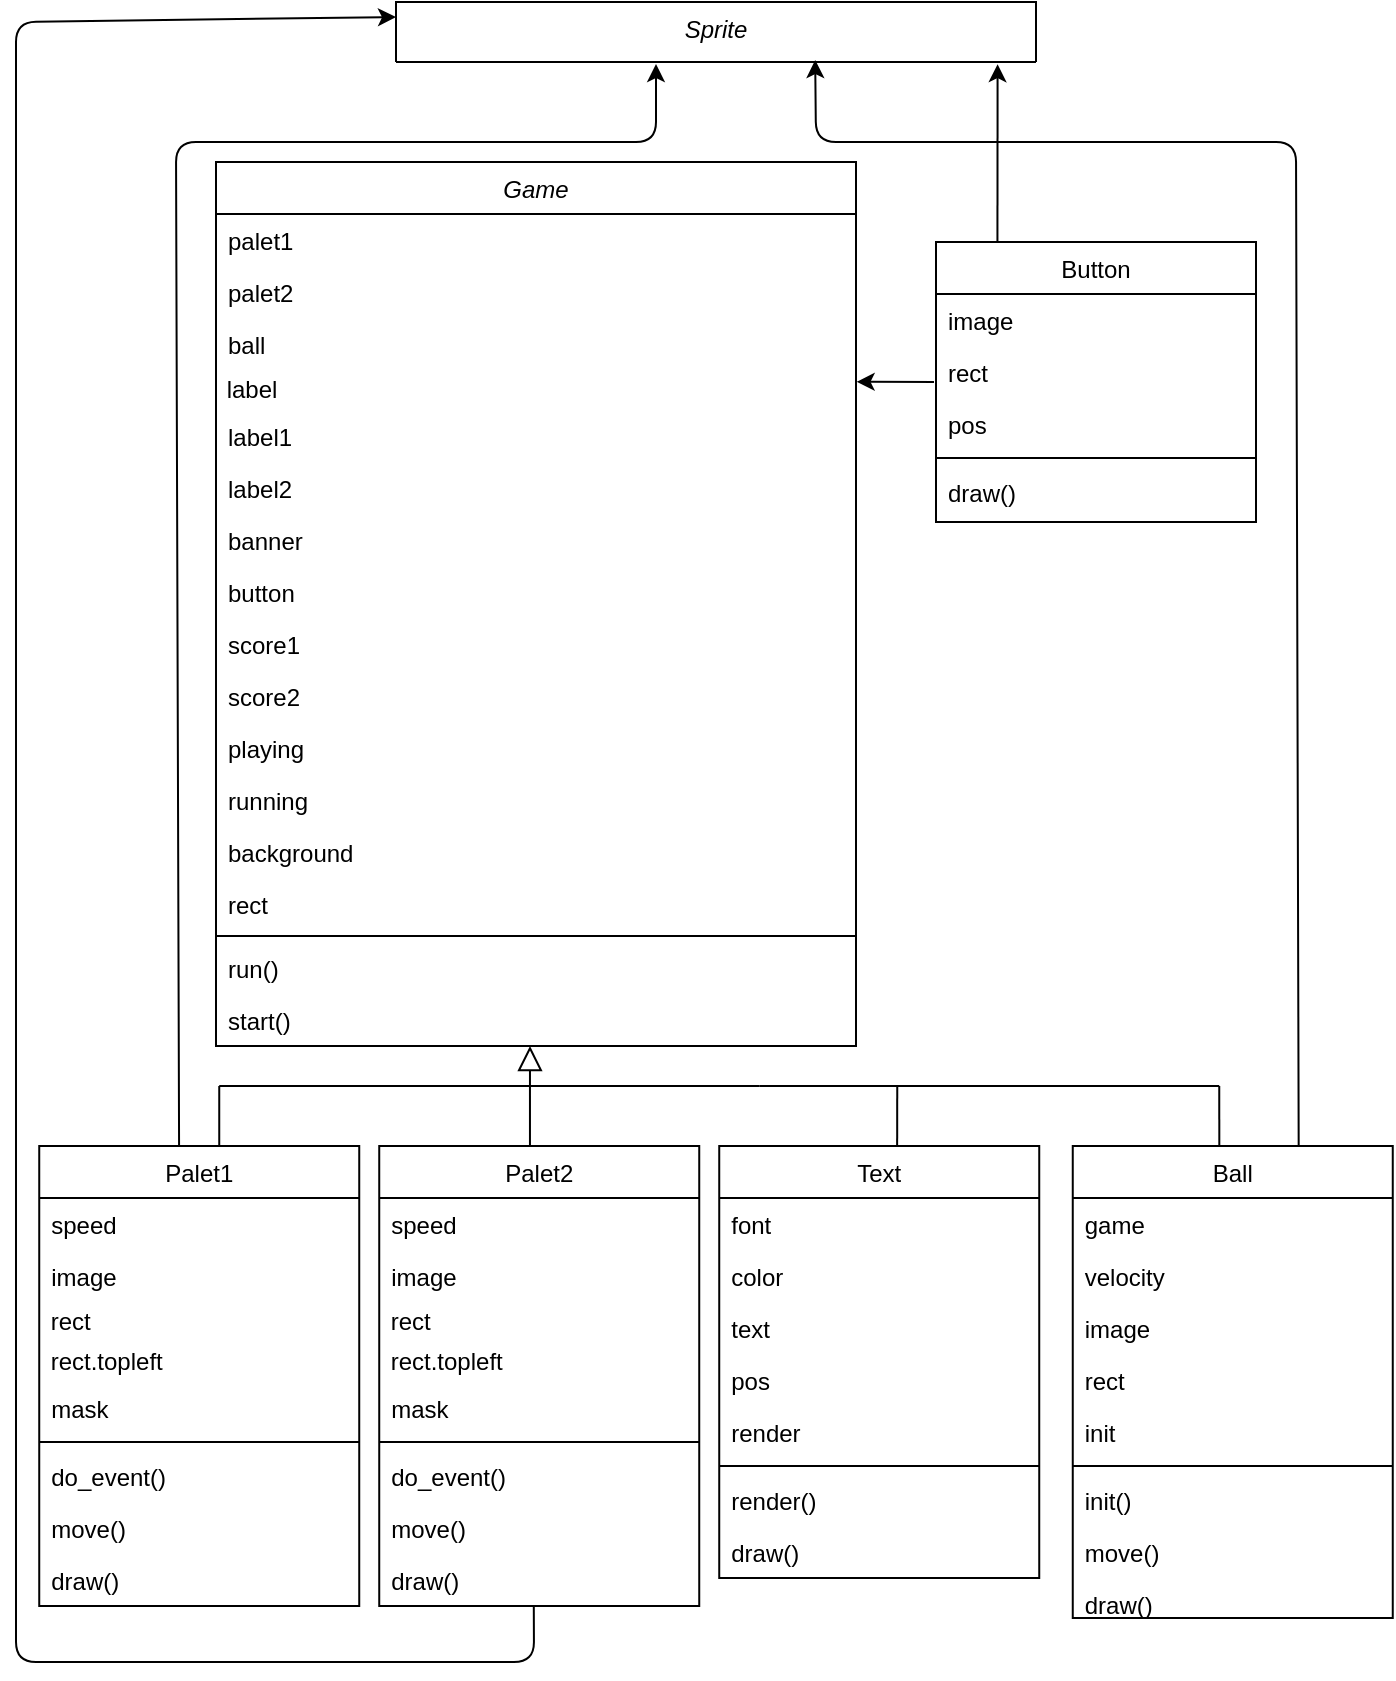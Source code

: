 <mxfile version="14.7.7" type="github">
  <diagram id="C5RBs43oDa-KdzZeNtuy" name="Page-1">
    <mxGraphModel dx="378" dy="225" grid="1" gridSize="10" guides="1" tooltips="1" connect="1" arrows="1" fold="1" page="1" pageScale="1" pageWidth="827" pageHeight="1169" math="0" shadow="0">
      <root>
        <mxCell id="WIyWlLk6GJQsqaUBKTNV-0" />
        <mxCell id="WIyWlLk6GJQsqaUBKTNV-1" parent="WIyWlLk6GJQsqaUBKTNV-0" />
        <mxCell id="zkfFHV4jXpPFQw0GAbJ--0" value="Game" style="swimlane;fontStyle=2;align=center;verticalAlign=top;childLayout=stackLayout;horizontal=1;startSize=26;horizontalStack=0;resizeParent=1;resizeLast=0;collapsible=1;marginBottom=0;rounded=0;shadow=0;strokeWidth=1;" parent="WIyWlLk6GJQsqaUBKTNV-1" vertex="1">
          <mxGeometry x="169" y="150" width="320" height="442" as="geometry">
            <mxRectangle x="230" y="140" width="160" height="26" as="alternateBounds" />
          </mxGeometry>
        </mxCell>
        <mxCell id="zkfFHV4jXpPFQw0GAbJ--1" value="palet1" style="text;align=left;verticalAlign=top;spacingLeft=4;spacingRight=4;overflow=hidden;rotatable=0;points=[[0,0.5],[1,0.5]];portConstraint=eastwest;" parent="zkfFHV4jXpPFQw0GAbJ--0" vertex="1">
          <mxGeometry y="26" width="320" height="26" as="geometry" />
        </mxCell>
        <mxCell id="zkfFHV4jXpPFQw0GAbJ--2" value="palet2" style="text;align=left;verticalAlign=top;spacingLeft=4;spacingRight=4;overflow=hidden;rotatable=0;points=[[0,0.5],[1,0.5]];portConstraint=eastwest;rounded=0;shadow=0;html=0;" parent="zkfFHV4jXpPFQw0GAbJ--0" vertex="1">
          <mxGeometry y="52" width="320" height="26" as="geometry" />
        </mxCell>
        <mxCell id="zkfFHV4jXpPFQw0GAbJ--3" value="ball" style="text;align=left;verticalAlign=top;spacingLeft=4;spacingRight=4;overflow=hidden;rotatable=0;points=[[0,0.5],[1,0.5]];portConstraint=eastwest;rounded=0;shadow=0;html=0;" parent="zkfFHV4jXpPFQw0GAbJ--0" vertex="1">
          <mxGeometry y="78" width="320" height="26" as="geometry" />
        </mxCell>
        <mxCell id="FxYU2R5q0X5OY0F1H_nT-3" value="&amp;nbsp;label" style="text;html=1;resizable=0;autosize=1;align=left;verticalAlign=middle;points=[];fillColor=none;strokeColor=none;rounded=0;" parent="zkfFHV4jXpPFQw0GAbJ--0" vertex="1">
          <mxGeometry y="104" width="320" height="20" as="geometry" />
        </mxCell>
        <mxCell id="YwGCi6HU_Vbj4_r8sXt6-14" value="label1" style="text;align=left;verticalAlign=top;spacingLeft=4;spacingRight=4;overflow=hidden;rotatable=0;points=[[0,0.5],[1,0.5]];portConstraint=eastwest;rounded=0;shadow=0;html=0;" parent="zkfFHV4jXpPFQw0GAbJ--0" vertex="1">
          <mxGeometry y="124" width="320" height="26" as="geometry" />
        </mxCell>
        <mxCell id="YwGCi6HU_Vbj4_r8sXt6-15" value="label2" style="text;align=left;verticalAlign=top;spacingLeft=4;spacingRight=4;overflow=hidden;rotatable=0;points=[[0,0.5],[1,0.5]];portConstraint=eastwest;rounded=0;shadow=0;html=0;" parent="zkfFHV4jXpPFQw0GAbJ--0" vertex="1">
          <mxGeometry y="150" width="320" height="26" as="geometry" />
        </mxCell>
        <mxCell id="YwGCi6HU_Vbj4_r8sXt6-16" value="banner" style="text;align=left;verticalAlign=top;spacingLeft=4;spacingRight=4;overflow=hidden;rotatable=0;points=[[0,0.5],[1,0.5]];portConstraint=eastwest;rounded=0;shadow=0;html=0;" parent="zkfFHV4jXpPFQw0GAbJ--0" vertex="1">
          <mxGeometry y="176" width="320" height="26" as="geometry" />
        </mxCell>
        <mxCell id="YwGCi6HU_Vbj4_r8sXt6-17" value="button" style="text;align=left;verticalAlign=top;spacingLeft=4;spacingRight=4;overflow=hidden;rotatable=0;points=[[0,0.5],[1,0.5]];portConstraint=eastwest;rounded=0;shadow=0;html=0;" parent="zkfFHV4jXpPFQw0GAbJ--0" vertex="1">
          <mxGeometry y="202" width="320" height="26" as="geometry" />
        </mxCell>
        <mxCell id="YwGCi6HU_Vbj4_r8sXt6-18" value="score1" style="text;align=left;verticalAlign=top;spacingLeft=4;spacingRight=4;overflow=hidden;rotatable=0;points=[[0,0.5],[1,0.5]];portConstraint=eastwest;rounded=0;shadow=0;html=0;" parent="zkfFHV4jXpPFQw0GAbJ--0" vertex="1">
          <mxGeometry y="228" width="320" height="26" as="geometry" />
        </mxCell>
        <mxCell id="YwGCi6HU_Vbj4_r8sXt6-19" value="score2" style="text;align=left;verticalAlign=top;spacingLeft=4;spacingRight=4;overflow=hidden;rotatable=0;points=[[0,0.5],[1,0.5]];portConstraint=eastwest;rounded=0;shadow=0;html=0;" parent="zkfFHV4jXpPFQw0GAbJ--0" vertex="1">
          <mxGeometry y="254" width="320" height="26" as="geometry" />
        </mxCell>
        <mxCell id="YwGCi6HU_Vbj4_r8sXt6-20" value="playing" style="text;align=left;verticalAlign=top;spacingLeft=4;spacingRight=4;overflow=hidden;rotatable=0;points=[[0,0.5],[1,0.5]];portConstraint=eastwest;rounded=0;shadow=0;html=0;" parent="zkfFHV4jXpPFQw0GAbJ--0" vertex="1">
          <mxGeometry y="280" width="320" height="26" as="geometry" />
        </mxCell>
        <mxCell id="YwGCi6HU_Vbj4_r8sXt6-21" value="running" style="text;align=left;verticalAlign=top;spacingLeft=4;spacingRight=4;overflow=hidden;rotatable=0;points=[[0,0.5],[1,0.5]];portConstraint=eastwest;rounded=0;shadow=0;html=0;" parent="zkfFHV4jXpPFQw0GAbJ--0" vertex="1">
          <mxGeometry y="306" width="320" height="26" as="geometry" />
        </mxCell>
        <mxCell id="YwGCi6HU_Vbj4_r8sXt6-22" value="background" style="text;align=left;verticalAlign=top;spacingLeft=4;spacingRight=4;overflow=hidden;rotatable=0;points=[[0,0.5],[1,0.5]];portConstraint=eastwest;rounded=0;shadow=0;html=0;" parent="zkfFHV4jXpPFQw0GAbJ--0" vertex="1">
          <mxGeometry y="332" width="320" height="26" as="geometry" />
        </mxCell>
        <mxCell id="YwGCi6HU_Vbj4_r8sXt6-23" value="rect" style="text;align=left;verticalAlign=top;spacingLeft=4;spacingRight=4;overflow=hidden;rotatable=0;points=[[0,0.5],[1,0.5]];portConstraint=eastwest;rounded=0;shadow=0;html=0;" parent="zkfFHV4jXpPFQw0GAbJ--0" vertex="1">
          <mxGeometry y="358" width="320" height="26" as="geometry" />
        </mxCell>
        <mxCell id="zkfFHV4jXpPFQw0GAbJ--4" value="" style="line;html=1;strokeWidth=1;align=left;verticalAlign=middle;spacingTop=-1;spacingLeft=3;spacingRight=3;rotatable=0;labelPosition=right;points=[];portConstraint=eastwest;" parent="zkfFHV4jXpPFQw0GAbJ--0" vertex="1">
          <mxGeometry y="384" width="320" height="6" as="geometry" />
        </mxCell>
        <mxCell id="YwGCi6HU_Vbj4_r8sXt6-24" value="run()" style="text;align=left;verticalAlign=top;spacingLeft=4;spacingRight=4;overflow=hidden;rotatable=0;points=[[0,0.5],[1,0.5]];portConstraint=eastwest;rounded=0;shadow=0;html=0;" parent="zkfFHV4jXpPFQw0GAbJ--0" vertex="1">
          <mxGeometry y="390" width="320" height="26" as="geometry" />
        </mxCell>
        <mxCell id="YwGCi6HU_Vbj4_r8sXt6-25" value="start()" style="text;align=left;verticalAlign=top;spacingLeft=4;spacingRight=4;overflow=hidden;rotatable=0;points=[[0,0.5],[1,0.5]];portConstraint=eastwest;rounded=0;shadow=0;html=0;" parent="zkfFHV4jXpPFQw0GAbJ--0" vertex="1">
          <mxGeometry y="416" width="320" height="26" as="geometry" />
        </mxCell>
        <mxCell id="zkfFHV4jXpPFQw0GAbJ--6" value="Palet1" style="swimlane;fontStyle=0;align=center;verticalAlign=top;childLayout=stackLayout;horizontal=1;startSize=26;horizontalStack=0;resizeParent=1;resizeLast=0;collapsible=1;marginBottom=0;rounded=0;shadow=0;strokeWidth=1;" parent="WIyWlLk6GJQsqaUBKTNV-1" vertex="1">
          <mxGeometry x="80.62" y="642" width="160" height="230" as="geometry">
            <mxRectangle x="130" y="380" width="160" height="26" as="alternateBounds" />
          </mxGeometry>
        </mxCell>
        <mxCell id="zkfFHV4jXpPFQw0GAbJ--7" value="speed" style="text;align=left;verticalAlign=top;spacingLeft=4;spacingRight=4;overflow=hidden;rotatable=0;points=[[0,0.5],[1,0.5]];portConstraint=eastwest;" parent="zkfFHV4jXpPFQw0GAbJ--6" vertex="1">
          <mxGeometry y="26" width="160" height="26" as="geometry" />
        </mxCell>
        <mxCell id="zkfFHV4jXpPFQw0GAbJ--8" value="image" style="text;align=left;verticalAlign=top;spacingLeft=4;spacingRight=4;overflow=hidden;rotatable=0;points=[[0,0.5],[1,0.5]];portConstraint=eastwest;rounded=0;shadow=0;html=0;" parent="zkfFHV4jXpPFQw0GAbJ--6" vertex="1">
          <mxGeometry y="52" width="160" height="26" as="geometry" />
        </mxCell>
        <mxCell id="FxYU2R5q0X5OY0F1H_nT-24" value="&amp;nbsp;rect" style="text;html=1;strokeColor=none;fillColor=none;align=left;verticalAlign=middle;whiteSpace=wrap;rounded=0;" parent="zkfFHV4jXpPFQw0GAbJ--6" vertex="1">
          <mxGeometry y="78" width="160" height="20" as="geometry" />
        </mxCell>
        <mxCell id="FxYU2R5q0X5OY0F1H_nT-25" value="&amp;nbsp;rect.topleft" style="text;html=1;strokeColor=none;fillColor=none;align=left;verticalAlign=middle;whiteSpace=wrap;rounded=0;" parent="zkfFHV4jXpPFQw0GAbJ--6" vertex="1">
          <mxGeometry y="98" width="160" height="20" as="geometry" />
        </mxCell>
        <mxCell id="_MRsbB2rEK3U9OFxEkzx-17" value="mask" style="text;align=left;verticalAlign=top;spacingLeft=4;spacingRight=4;overflow=hidden;rotatable=0;points=[[0,0.5],[1,0.5]];portConstraint=eastwest;rounded=0;shadow=0;html=0;" parent="zkfFHV4jXpPFQw0GAbJ--6" vertex="1">
          <mxGeometry y="118" width="160" height="26" as="geometry" />
        </mxCell>
        <mxCell id="zkfFHV4jXpPFQw0GAbJ--9" value="" style="line;html=1;strokeWidth=1;align=left;verticalAlign=middle;spacingTop=-1;spacingLeft=3;spacingRight=3;rotatable=0;labelPosition=right;points=[];portConstraint=eastwest;" parent="zkfFHV4jXpPFQw0GAbJ--6" vertex="1">
          <mxGeometry y="144" width="160" height="8" as="geometry" />
        </mxCell>
        <mxCell id="YwGCi6HU_Vbj4_r8sXt6-11" value="do_event()" style="text;align=left;verticalAlign=top;spacingLeft=4;spacingRight=4;overflow=hidden;rotatable=0;points=[[0,0.5],[1,0.5]];portConstraint=eastwest;fontStyle=0" parent="zkfFHV4jXpPFQw0GAbJ--6" vertex="1">
          <mxGeometry y="152" width="160" height="26" as="geometry" />
        </mxCell>
        <mxCell id="zkfFHV4jXpPFQw0GAbJ--10" value="move()" style="text;align=left;verticalAlign=top;spacingLeft=4;spacingRight=4;overflow=hidden;rotatable=0;points=[[0,0.5],[1,0.5]];portConstraint=eastwest;fontStyle=0" parent="zkfFHV4jXpPFQw0GAbJ--6" vertex="1">
          <mxGeometry y="178" width="160" height="26" as="geometry" />
        </mxCell>
        <mxCell id="_MRsbB2rEK3U9OFxEkzx-7" value="draw()" style="text;align=left;verticalAlign=top;spacingLeft=4;spacingRight=4;overflow=hidden;rotatable=0;points=[[0,0.5],[1,0.5]];portConstraint=eastwest;fontStyle=0" parent="zkfFHV4jXpPFQw0GAbJ--6" vertex="1">
          <mxGeometry y="204" width="160" height="26" as="geometry" />
        </mxCell>
        <mxCell id="zkfFHV4jXpPFQw0GAbJ--16" value="" style="endArrow=block;endSize=10;endFill=0;shadow=0;strokeWidth=1;rounded=0;edgeStyle=elbowEdgeStyle;elbow=vertical;exitX=0.471;exitY=0;exitDx=0;exitDy=0;exitPerimeter=0;" parent="WIyWlLk6GJQsqaUBKTNV-1" source="FxYU2R5q0X5OY0F1H_nT-26" edge="1">
          <mxGeometry width="160" relative="1" as="geometry">
            <mxPoint x="326" y="640" as="sourcePoint" />
            <mxPoint x="326" y="592" as="targetPoint" />
          </mxGeometry>
        </mxCell>
        <mxCell id="zkfFHV4jXpPFQw0GAbJ--17" value="Ball" style="swimlane;fontStyle=0;align=center;verticalAlign=top;childLayout=stackLayout;horizontal=1;startSize=26;horizontalStack=0;resizeParent=1;resizeLast=0;collapsible=1;marginBottom=0;rounded=0;shadow=0;strokeWidth=1;" parent="WIyWlLk6GJQsqaUBKTNV-1" vertex="1">
          <mxGeometry x="597.38" y="642" width="160" height="236" as="geometry">
            <mxRectangle x="550" y="140" width="160" height="26" as="alternateBounds" />
          </mxGeometry>
        </mxCell>
        <mxCell id="_MRsbB2rEK3U9OFxEkzx-15" value="game" style="text;align=left;verticalAlign=top;spacingLeft=4;spacingRight=4;overflow=hidden;rotatable=0;points=[[0,0.5],[1,0.5]];portConstraint=eastwest;rounded=0;shadow=0;html=0;" parent="zkfFHV4jXpPFQw0GAbJ--17" vertex="1">
          <mxGeometry y="26" width="160" height="26" as="geometry" />
        </mxCell>
        <mxCell id="zkfFHV4jXpPFQw0GAbJ--18" value="velocity" style="text;align=left;verticalAlign=top;spacingLeft=4;spacingRight=4;overflow=hidden;rotatable=0;points=[[0,0.5],[1,0.5]];portConstraint=eastwest;" parent="zkfFHV4jXpPFQw0GAbJ--17" vertex="1">
          <mxGeometry y="52" width="160" height="26" as="geometry" />
        </mxCell>
        <mxCell id="zkfFHV4jXpPFQw0GAbJ--19" value="image" style="text;align=left;verticalAlign=top;spacingLeft=4;spacingRight=4;overflow=hidden;rotatable=0;points=[[0,0.5],[1,0.5]];portConstraint=eastwest;rounded=0;shadow=0;html=0;" parent="zkfFHV4jXpPFQw0GAbJ--17" vertex="1">
          <mxGeometry y="78" width="160" height="26" as="geometry" />
        </mxCell>
        <mxCell id="zkfFHV4jXpPFQw0GAbJ--20" value="rect" style="text;align=left;verticalAlign=top;spacingLeft=4;spacingRight=4;overflow=hidden;rotatable=0;points=[[0,0.5],[1,0.5]];portConstraint=eastwest;rounded=0;shadow=0;html=0;" parent="zkfFHV4jXpPFQw0GAbJ--17" vertex="1">
          <mxGeometry y="104" width="160" height="26" as="geometry" />
        </mxCell>
        <mxCell id="zkfFHV4jXpPFQw0GAbJ--21" value="init" style="text;align=left;verticalAlign=top;spacingLeft=4;spacingRight=4;overflow=hidden;rotatable=0;points=[[0,0.5],[1,0.5]];portConstraint=eastwest;rounded=0;shadow=0;html=0;" parent="zkfFHV4jXpPFQw0GAbJ--17" vertex="1">
          <mxGeometry y="130" width="160" height="26" as="geometry" />
        </mxCell>
        <mxCell id="zkfFHV4jXpPFQw0GAbJ--23" value="" style="line;html=1;strokeWidth=1;align=left;verticalAlign=middle;spacingTop=-1;spacingLeft=3;spacingRight=3;rotatable=0;labelPosition=right;points=[];portConstraint=eastwest;" parent="zkfFHV4jXpPFQw0GAbJ--17" vertex="1">
          <mxGeometry y="156" width="160" height="8" as="geometry" />
        </mxCell>
        <mxCell id="YwGCi6HU_Vbj4_r8sXt6-13" value="init()" style="text;align=left;verticalAlign=top;spacingLeft=4;spacingRight=4;overflow=hidden;rotatable=0;points=[[0,0.5],[1,0.5]];portConstraint=eastwest;fontStyle=0" parent="zkfFHV4jXpPFQw0GAbJ--17" vertex="1">
          <mxGeometry y="164" width="160" height="26" as="geometry" />
        </mxCell>
        <mxCell id="_MRsbB2rEK3U9OFxEkzx-11" value="move()" style="text;align=left;verticalAlign=top;spacingLeft=4;spacingRight=4;overflow=hidden;rotatable=0;points=[[0,0.5],[1,0.5]];portConstraint=eastwest;fontStyle=0" parent="zkfFHV4jXpPFQw0GAbJ--17" vertex="1">
          <mxGeometry y="190" width="160" height="26" as="geometry" />
        </mxCell>
        <mxCell id="_MRsbB2rEK3U9OFxEkzx-12" value="draw()" style="text;align=left;verticalAlign=top;spacingLeft=4;spacingRight=4;overflow=hidden;rotatable=0;points=[[0,0.5],[1,0.5]];portConstraint=eastwest;fontStyle=0" parent="zkfFHV4jXpPFQw0GAbJ--17" vertex="1">
          <mxGeometry y="216" width="160" height="20" as="geometry" />
        </mxCell>
        <mxCell id="FxYU2R5q0X5OY0F1H_nT-16" value="" style="endArrow=none;html=1;" parent="WIyWlLk6GJQsqaUBKTNV-1" edge="1">
          <mxGeometry width="50" height="50" relative="1" as="geometry">
            <mxPoint x="170.62" y="612" as="sourcePoint" />
            <mxPoint x="440.62" y="612" as="targetPoint" />
          </mxGeometry>
        </mxCell>
        <mxCell id="FxYU2R5q0X5OY0F1H_nT-18" value="" style="endArrow=none;html=1;" parent="WIyWlLk6GJQsqaUBKTNV-1" edge="1">
          <mxGeometry width="50" height="50" relative="1" as="geometry">
            <mxPoint x="440.62" y="612" as="sourcePoint" />
            <mxPoint x="670.62" y="612" as="targetPoint" />
          </mxGeometry>
        </mxCell>
        <mxCell id="FxYU2R5q0X5OY0F1H_nT-21" value="" style="endArrow=none;html=1;" parent="WIyWlLk6GJQsqaUBKTNV-1" edge="1">
          <mxGeometry width="50" height="50" relative="1" as="geometry">
            <mxPoint x="170.62" y="642" as="sourcePoint" />
            <mxPoint x="170.62" y="612" as="targetPoint" />
          </mxGeometry>
        </mxCell>
        <mxCell id="FxYU2R5q0X5OY0F1H_nT-22" value="" style="endArrow=none;html=1;exitX=0.458;exitY=0.001;exitDx=0;exitDy=0;exitPerimeter=0;" parent="WIyWlLk6GJQsqaUBKTNV-1" source="zkfFHV4jXpPFQw0GAbJ--17" edge="1">
          <mxGeometry width="50" height="50" relative="1" as="geometry">
            <mxPoint x="670.62" y="644" as="sourcePoint" />
            <mxPoint x="670.62" y="612" as="targetPoint" />
          </mxGeometry>
        </mxCell>
        <mxCell id="FxYU2R5q0X5OY0F1H_nT-26" value="Palet2" style="swimlane;fontStyle=0;align=center;verticalAlign=top;childLayout=stackLayout;horizontal=1;startSize=26;horizontalStack=0;resizeParent=1;resizeLast=0;collapsible=1;marginBottom=0;rounded=0;shadow=0;strokeWidth=1;" parent="WIyWlLk6GJQsqaUBKTNV-1" vertex="1">
          <mxGeometry x="250.62" y="642" width="160" height="230" as="geometry">
            <mxRectangle x="130" y="380" width="160" height="26" as="alternateBounds" />
          </mxGeometry>
        </mxCell>
        <mxCell id="FxYU2R5q0X5OY0F1H_nT-27" value="speed" style="text;align=left;verticalAlign=top;spacingLeft=4;spacingRight=4;overflow=hidden;rotatable=0;points=[[0,0.5],[1,0.5]];portConstraint=eastwest;" parent="FxYU2R5q0X5OY0F1H_nT-26" vertex="1">
          <mxGeometry y="26" width="160" height="26" as="geometry" />
        </mxCell>
        <mxCell id="FxYU2R5q0X5OY0F1H_nT-28" value="image" style="text;align=left;verticalAlign=top;spacingLeft=4;spacingRight=4;overflow=hidden;rotatable=0;points=[[0,0.5],[1,0.5]];portConstraint=eastwest;rounded=0;shadow=0;html=0;" parent="FxYU2R5q0X5OY0F1H_nT-26" vertex="1">
          <mxGeometry y="52" width="160" height="26" as="geometry" />
        </mxCell>
        <mxCell id="FxYU2R5q0X5OY0F1H_nT-29" value="&amp;nbsp;rect" style="text;html=1;strokeColor=none;fillColor=none;align=left;verticalAlign=middle;whiteSpace=wrap;rounded=0;" parent="FxYU2R5q0X5OY0F1H_nT-26" vertex="1">
          <mxGeometry y="78" width="160" height="20" as="geometry" />
        </mxCell>
        <mxCell id="FxYU2R5q0X5OY0F1H_nT-30" value="&amp;nbsp;rect.topleft" style="text;html=1;strokeColor=none;fillColor=none;align=left;verticalAlign=middle;whiteSpace=wrap;rounded=0;" parent="FxYU2R5q0X5OY0F1H_nT-26" vertex="1">
          <mxGeometry y="98" width="160" height="20" as="geometry" />
        </mxCell>
        <mxCell id="_MRsbB2rEK3U9OFxEkzx-16" value="mask" style="text;align=left;verticalAlign=top;spacingLeft=4;spacingRight=4;overflow=hidden;rotatable=0;points=[[0,0.5],[1,0.5]];portConstraint=eastwest;rounded=0;shadow=0;html=0;" parent="FxYU2R5q0X5OY0F1H_nT-26" vertex="1">
          <mxGeometry y="118" width="160" height="26" as="geometry" />
        </mxCell>
        <mxCell id="FxYU2R5q0X5OY0F1H_nT-31" value="" style="line;html=1;strokeWidth=1;align=left;verticalAlign=middle;spacingTop=-1;spacingLeft=3;spacingRight=3;rotatable=0;labelPosition=right;points=[];portConstraint=eastwest;" parent="FxYU2R5q0X5OY0F1H_nT-26" vertex="1">
          <mxGeometry y="144" width="160" height="8" as="geometry" />
        </mxCell>
        <mxCell id="YwGCi6HU_Vbj4_r8sXt6-12" value="do_event()" style="text;align=left;verticalAlign=top;spacingLeft=4;spacingRight=4;overflow=hidden;rotatable=0;points=[[0,0.5],[1,0.5]];portConstraint=eastwest;fontStyle=0" parent="FxYU2R5q0X5OY0F1H_nT-26" vertex="1">
          <mxGeometry y="152" width="160" height="26" as="geometry" />
        </mxCell>
        <mxCell id="FxYU2R5q0X5OY0F1H_nT-32" value="move()" style="text;align=left;verticalAlign=top;spacingLeft=4;spacingRight=4;overflow=hidden;rotatable=0;points=[[0,0.5],[1,0.5]];portConstraint=eastwest;fontStyle=0" parent="FxYU2R5q0X5OY0F1H_nT-26" vertex="1">
          <mxGeometry y="178" width="160" height="26" as="geometry" />
        </mxCell>
        <mxCell id="_MRsbB2rEK3U9OFxEkzx-8" value="draw()" style="text;align=left;verticalAlign=top;spacingLeft=4;spacingRight=4;overflow=hidden;rotatable=0;points=[[0,0.5],[1,0.5]];portConstraint=eastwest;fontStyle=0" parent="FxYU2R5q0X5OY0F1H_nT-26" vertex="1">
          <mxGeometry y="204" width="160" height="26" as="geometry" />
        </mxCell>
        <mxCell id="Abx6gy_xWso6hptDTJJv-1" value="" style="endArrow=classic;html=1;exitX=0.437;exitY=-0.001;exitDx=0;exitDy=0;exitPerimeter=0;" parent="WIyWlLk6GJQsqaUBKTNV-1" source="zkfFHV4jXpPFQw0GAbJ--6" edge="1">
          <mxGeometry width="50" height="50" relative="1" as="geometry">
            <mxPoint x="149" y="531" as="sourcePoint" />
            <mxPoint x="389" y="101" as="targetPoint" />
            <Array as="points">
              <mxPoint x="149" y="140" />
              <mxPoint x="389" y="140" />
            </Array>
          </mxGeometry>
        </mxCell>
        <mxCell id="Abx6gy_xWso6hptDTJJv-2" value="" style="endArrow=classic;html=1;entryX=0;entryY=0.25;entryDx=0;entryDy=0;exitX=0.483;exitY=1.007;exitDx=0;exitDy=0;exitPerimeter=0;" parent="WIyWlLk6GJQsqaUBKTNV-1" source="_MRsbB2rEK3U9OFxEkzx-8" target="Abx6gy_xWso6hptDTJJv-4" edge="1">
          <mxGeometry width="50" height="50" relative="1" as="geometry">
            <mxPoint x="328" y="871" as="sourcePoint" />
            <mxPoint x="69" y="30" as="targetPoint" />
            <Array as="points">
              <mxPoint x="328" y="900" />
              <mxPoint x="69" y="900" />
              <mxPoint x="69" y="80" />
            </Array>
          </mxGeometry>
        </mxCell>
        <mxCell id="Abx6gy_xWso6hptDTJJv-4" value="Sprite" style="swimlane;fontStyle=2;align=center;verticalAlign=top;childLayout=stackLayout;horizontal=1;startSize=30;horizontalStack=0;resizeParent=1;resizeLast=0;collapsible=1;marginBottom=0;rounded=0;shadow=0;strokeWidth=1;" parent="WIyWlLk6GJQsqaUBKTNV-1" vertex="1">
          <mxGeometry x="259" y="70" width="320" height="30" as="geometry">
            <mxRectangle x="230" y="140" width="160" height="26" as="alternateBounds" />
          </mxGeometry>
        </mxCell>
        <mxCell id="Abx6gy_xWso6hptDTJJv-19" value="" style="endArrow=classic;html=1;exitX=0.706;exitY=0;exitDx=0;exitDy=0;exitPerimeter=0;entryX=0.655;entryY=0.967;entryDx=0;entryDy=0;entryPerimeter=0;" parent="WIyWlLk6GJQsqaUBKTNV-1" source="zkfFHV4jXpPFQw0GAbJ--17" target="Abx6gy_xWso6hptDTJJv-4" edge="1">
          <mxGeometry width="50" height="50" relative="1" as="geometry">
            <mxPoint x="459" y="540" as="sourcePoint" />
            <mxPoint x="468" y="104" as="targetPoint" />
            <Array as="points">
              <mxPoint x="709" y="140" />
              <mxPoint x="469" y="140" />
            </Array>
          </mxGeometry>
        </mxCell>
        <mxCell id="_MRsbB2rEK3U9OFxEkzx-0" value="Text" style="swimlane;fontStyle=0;align=center;verticalAlign=top;childLayout=stackLayout;horizontal=1;startSize=26;horizontalStack=0;resizeParent=1;resizeLast=0;collapsible=1;marginBottom=0;rounded=0;shadow=0;strokeWidth=1;" parent="WIyWlLk6GJQsqaUBKTNV-1" vertex="1">
          <mxGeometry x="420.62" y="642" width="160" height="216" as="geometry">
            <mxRectangle x="550" y="140" width="160" height="26" as="alternateBounds" />
          </mxGeometry>
        </mxCell>
        <mxCell id="_MRsbB2rEK3U9OFxEkzx-1" value="font" style="text;align=left;verticalAlign=top;spacingLeft=4;spacingRight=4;overflow=hidden;rotatable=0;points=[[0,0.5],[1,0.5]];portConstraint=eastwest;" parent="_MRsbB2rEK3U9OFxEkzx-0" vertex="1">
          <mxGeometry y="26" width="160" height="26" as="geometry" />
        </mxCell>
        <mxCell id="_MRsbB2rEK3U9OFxEkzx-2" value="color" style="text;align=left;verticalAlign=top;spacingLeft=4;spacingRight=4;overflow=hidden;rotatable=0;points=[[0,0.5],[1,0.5]];portConstraint=eastwest;rounded=0;shadow=0;html=0;" parent="_MRsbB2rEK3U9OFxEkzx-0" vertex="1">
          <mxGeometry y="52" width="160" height="26" as="geometry" />
        </mxCell>
        <mxCell id="_MRsbB2rEK3U9OFxEkzx-3" value="text" style="text;align=left;verticalAlign=top;spacingLeft=4;spacingRight=4;overflow=hidden;rotatable=0;points=[[0,0.5],[1,0.5]];portConstraint=eastwest;rounded=0;shadow=0;html=0;" parent="_MRsbB2rEK3U9OFxEkzx-0" vertex="1">
          <mxGeometry y="78" width="160" height="26" as="geometry" />
        </mxCell>
        <mxCell id="_MRsbB2rEK3U9OFxEkzx-4" value="pos" style="text;align=left;verticalAlign=top;spacingLeft=4;spacingRight=4;overflow=hidden;rotatable=0;points=[[0,0.5],[1,0.5]];portConstraint=eastwest;rounded=0;shadow=0;html=0;" parent="_MRsbB2rEK3U9OFxEkzx-0" vertex="1">
          <mxGeometry y="104" width="160" height="26" as="geometry" />
        </mxCell>
        <mxCell id="_MRsbB2rEK3U9OFxEkzx-6" value="render" style="text;align=left;verticalAlign=top;spacingLeft=4;spacingRight=4;overflow=hidden;rotatable=0;points=[[0,0.5],[1,0.5]];portConstraint=eastwest;rounded=0;shadow=0;html=0;" parent="_MRsbB2rEK3U9OFxEkzx-0" vertex="1">
          <mxGeometry y="130" width="160" height="26" as="geometry" />
        </mxCell>
        <mxCell id="_MRsbB2rEK3U9OFxEkzx-5" value="" style="line;html=1;strokeWidth=1;align=left;verticalAlign=middle;spacingTop=-1;spacingLeft=3;spacingRight=3;rotatable=0;labelPosition=right;points=[];portConstraint=eastwest;" parent="_MRsbB2rEK3U9OFxEkzx-0" vertex="1">
          <mxGeometry y="156" width="160" height="8" as="geometry" />
        </mxCell>
        <mxCell id="_MRsbB2rEK3U9OFxEkzx-9" value="render()" style="text;align=left;verticalAlign=top;spacingLeft=4;spacingRight=4;overflow=hidden;rotatable=0;points=[[0,0.5],[1,0.5]];portConstraint=eastwest;fontStyle=0" parent="_MRsbB2rEK3U9OFxEkzx-0" vertex="1">
          <mxGeometry y="164" width="160" height="26" as="geometry" />
        </mxCell>
        <mxCell id="_MRsbB2rEK3U9OFxEkzx-10" value="draw()" style="text;align=left;verticalAlign=top;spacingLeft=4;spacingRight=4;overflow=hidden;rotatable=0;points=[[0,0.5],[1,0.5]];portConstraint=eastwest;fontStyle=0" parent="_MRsbB2rEK3U9OFxEkzx-0" vertex="1">
          <mxGeometry y="190" width="160" height="26" as="geometry" />
        </mxCell>
        <mxCell id="_MRsbB2rEK3U9OFxEkzx-13" value="" style="endArrow=none;html=1;exitX=0.556;exitY=-0.001;exitDx=0;exitDy=0;exitPerimeter=0;" parent="WIyWlLk6GJQsqaUBKTNV-1" source="_MRsbB2rEK3U9OFxEkzx-0" edge="1">
          <mxGeometry width="50" height="50" relative="1" as="geometry">
            <mxPoint x="509.62" y="641" as="sourcePoint" />
            <mxPoint x="509.62" y="612" as="targetPoint" />
          </mxGeometry>
        </mxCell>
        <mxCell id="YwGCi6HU_Vbj4_r8sXt6-0" value="Button" style="swimlane;fontStyle=0;align=center;verticalAlign=top;childLayout=stackLayout;horizontal=1;startSize=26;horizontalStack=0;resizeParent=1;resizeLast=0;collapsible=1;marginBottom=0;rounded=0;shadow=0;strokeWidth=1;" parent="WIyWlLk6GJQsqaUBKTNV-1" vertex="1">
          <mxGeometry x="529" y="190" width="160" height="140" as="geometry">
            <mxRectangle x="550" y="140" width="160" height="26" as="alternateBounds" />
          </mxGeometry>
        </mxCell>
        <mxCell id="YwGCi6HU_Vbj4_r8sXt6-2" value="image" style="text;align=left;verticalAlign=top;spacingLeft=4;spacingRight=4;overflow=hidden;rotatable=0;points=[[0,0.5],[1,0.5]];portConstraint=eastwest;rounded=0;shadow=0;html=0;" parent="YwGCi6HU_Vbj4_r8sXt6-0" vertex="1">
          <mxGeometry y="26" width="160" height="26" as="geometry" />
        </mxCell>
        <mxCell id="YwGCi6HU_Vbj4_r8sXt6-3" value="rect" style="text;align=left;verticalAlign=top;spacingLeft=4;spacingRight=4;overflow=hidden;rotatable=0;points=[[0,0.5],[1,0.5]];portConstraint=eastwest;rounded=0;shadow=0;html=0;" parent="YwGCi6HU_Vbj4_r8sXt6-0" vertex="1">
          <mxGeometry y="52" width="160" height="26" as="geometry" />
        </mxCell>
        <mxCell id="YwGCi6HU_Vbj4_r8sXt6-5" value="pos" style="text;align=left;verticalAlign=top;spacingLeft=4;spacingRight=4;overflow=hidden;rotatable=0;points=[[0,0.5],[1,0.5]];portConstraint=eastwest;rounded=0;shadow=0;html=0;" parent="YwGCi6HU_Vbj4_r8sXt6-0" vertex="1">
          <mxGeometry y="78" width="160" height="26" as="geometry" />
        </mxCell>
        <mxCell id="YwGCi6HU_Vbj4_r8sXt6-6" value="" style="line;html=1;strokeWidth=1;align=left;verticalAlign=middle;spacingTop=-1;spacingLeft=3;spacingRight=3;rotatable=0;labelPosition=right;points=[];portConstraint=eastwest;" parent="YwGCi6HU_Vbj4_r8sXt6-0" vertex="1">
          <mxGeometry y="104" width="160" height="8" as="geometry" />
        </mxCell>
        <mxCell id="YwGCi6HU_Vbj4_r8sXt6-8" value="draw()" style="text;align=left;verticalAlign=top;spacingLeft=4;spacingRight=4;overflow=hidden;rotatable=0;points=[[0,0.5],[1,0.5]];portConstraint=eastwest;fontStyle=0" parent="YwGCi6HU_Vbj4_r8sXt6-0" vertex="1">
          <mxGeometry y="112" width="160" height="20" as="geometry" />
        </mxCell>
        <mxCell id="YwGCi6HU_Vbj4_r8sXt6-10" value="" style="endArrow=classic;html=1;entryX=1.001;entryY=0.295;entryDx=0;entryDy=0;entryPerimeter=0;" parent="WIyWlLk6GJQsqaUBKTNV-1" target="FxYU2R5q0X5OY0F1H_nT-3" edge="1">
          <mxGeometry width="50" height="50" relative="1" as="geometry">
            <mxPoint x="528" y="260" as="sourcePoint" />
            <mxPoint x="494" y="260" as="targetPoint" />
          </mxGeometry>
        </mxCell>
        <mxCell id="IzMrayOkgdyn8K_Gzitm-3" value="" style="endArrow=classic;html=1;entryX=0.94;entryY=1.036;entryDx=0;entryDy=0;entryPerimeter=0;exitX=0.192;exitY=0;exitDx=0;exitDy=0;exitPerimeter=0;" edge="1" parent="WIyWlLk6GJQsqaUBKTNV-1" source="YwGCi6HU_Vbj4_r8sXt6-0" target="Abx6gy_xWso6hptDTJJv-4">
          <mxGeometry width="50" height="50" relative="1" as="geometry">
            <mxPoint x="540" y="170" as="sourcePoint" />
            <mxPoint x="590" y="120" as="targetPoint" />
          </mxGeometry>
        </mxCell>
      </root>
    </mxGraphModel>
  </diagram>
</mxfile>
